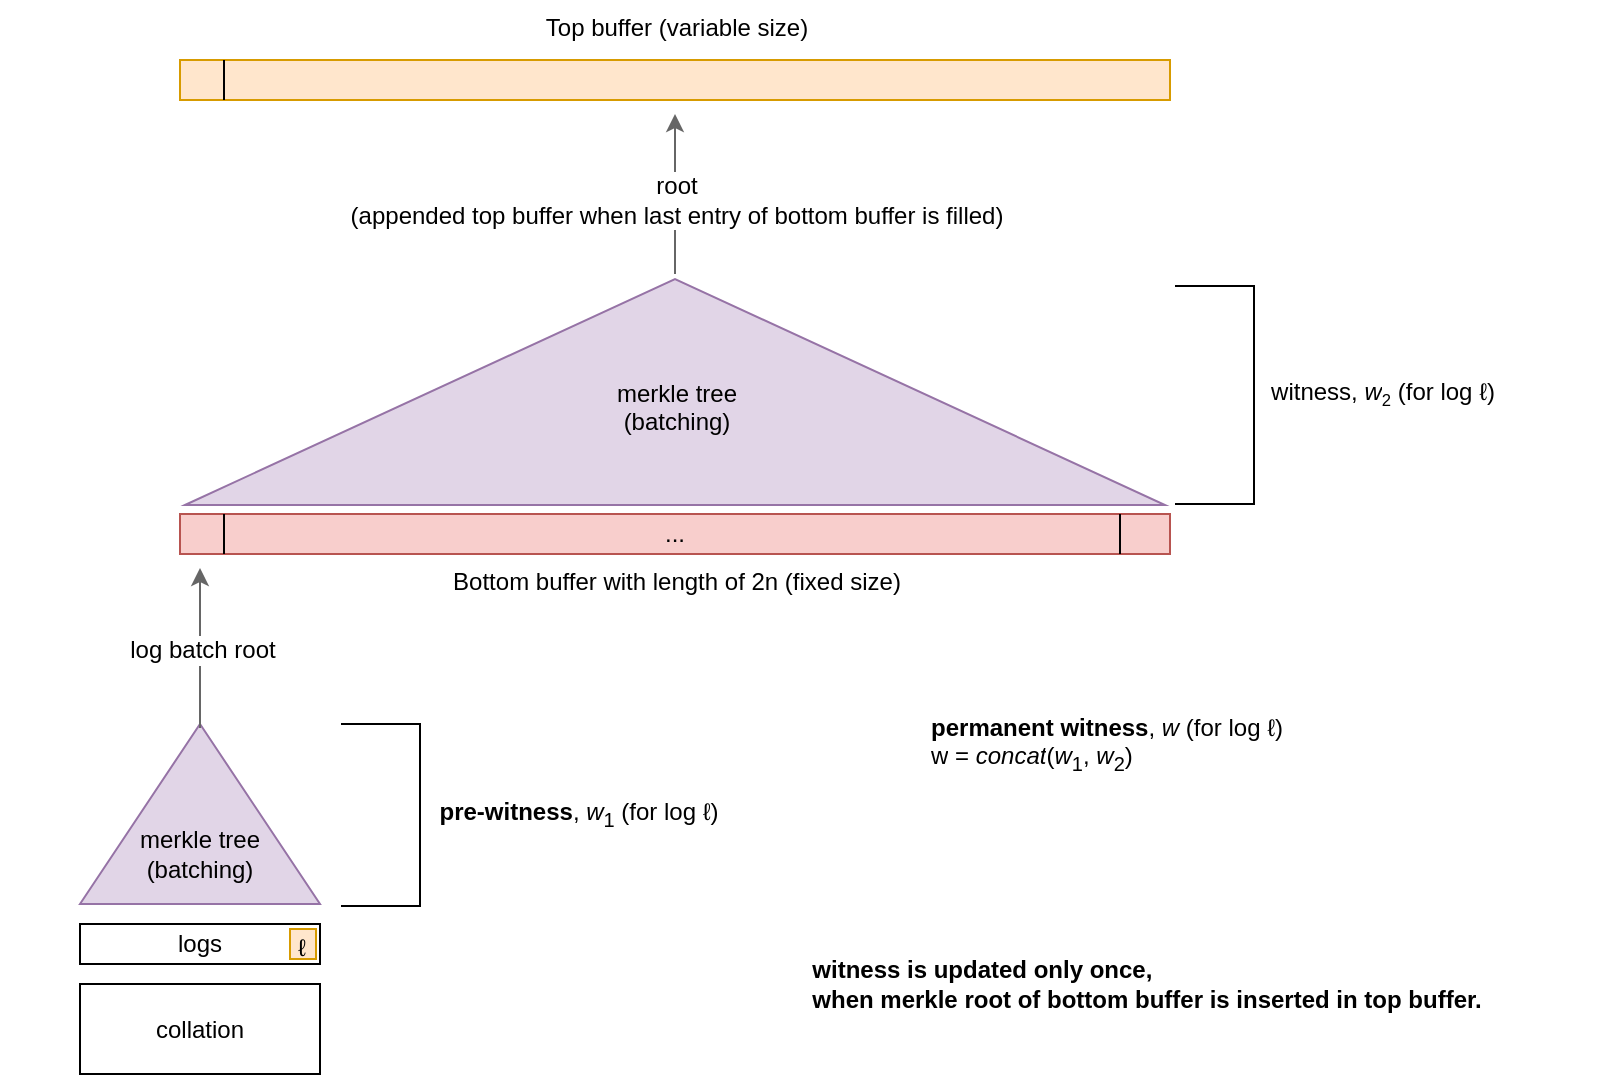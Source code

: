 <mxfile version="12.3.7" type="device" pages="1"><diagram id="0iFUu3Kc33tfRUjFVgCc" name="Page-1"><mxGraphModel dx="1426" dy="794" grid="0" gridSize="10" guides="1" tooltips="1" connect="1" arrows="1" fold="1" page="1" pageScale="1" pageWidth="1169" pageHeight="827" math="0" shadow="0"><root><mxCell id="0"/><mxCell id="1" parent="0"/><mxCell id="r87E2LcjmNnvm69ABEbf-1" value="collation" style="rounded=0;whiteSpace=wrap;html=1;" vertex="1" parent="1"><mxGeometry x="160" y="505" width="120" height="45" as="geometry"/></mxCell><mxCell id="r87E2LcjmNnvm69ABEbf-2" value="logs" style="rounded=0;whiteSpace=wrap;html=1;" vertex="1" parent="1"><mxGeometry x="160" y="475" width="120" height="20" as="geometry"/></mxCell><mxCell id="r87E2LcjmNnvm69ABEbf-3" value="" style="triangle;whiteSpace=wrap;html=1;rotation=-90;fillColor=#e1d5e7;strokeColor=#9673a6;" vertex="1" parent="1"><mxGeometry x="175" y="360" width="90" height="120" as="geometry"/></mxCell><mxCell id="r87E2LcjmNnvm69ABEbf-4" value="merkle tree&lt;br&gt;(batching)" style="text;html=1;strokeColor=none;fillColor=none;align=center;verticalAlign=middle;whiteSpace=wrap;rounded=0;" vertex="1" parent="1"><mxGeometry x="120" y="420" width="200" height="40" as="geometry"/></mxCell><mxCell id="r87E2LcjmNnvm69ABEbf-6" value="" style="endArrow=classic;html=1;fillColor=#f5f5f5;strokeColor=#666666;" edge="1" parent="1"><mxGeometry width="50" height="50" relative="1" as="geometry"><mxPoint x="220" y="377" as="sourcePoint"/><mxPoint x="220" y="297" as="targetPoint"/></mxGeometry></mxCell><mxCell id="r87E2LcjmNnvm69ABEbf-46" value="log batch root" style="text;html=1;align=center;verticalAlign=middle;resizable=0;points=[];;labelBackgroundColor=#ffffff;" vertex="1" connectable="0" parent="r87E2LcjmNnvm69ABEbf-6"><mxGeometry x="-0.025" y="-1" relative="1" as="geometry"><mxPoint as="offset"/></mxGeometry></mxCell><mxCell id="r87E2LcjmNnvm69ABEbf-7" value="..." style="rounded=0;whiteSpace=wrap;html=1;fillColor=#f8cecc;strokeColor=#b85450;" vertex="1" parent="1"><mxGeometry x="210" y="270" width="495" height="20" as="geometry"/></mxCell><mxCell id="r87E2LcjmNnvm69ABEbf-8" value="" style="endArrow=none;html=1;" edge="1" parent="1"><mxGeometry width="50" height="50" relative="1" as="geometry"><mxPoint x="232" y="290" as="sourcePoint"/><mxPoint x="232" y="270" as="targetPoint"/></mxGeometry></mxCell><mxCell id="r87E2LcjmNnvm69ABEbf-9" value="Bottom buffer with length of 2n&amp;nbsp;(fixed size)" style="text;html=1;align=center;" vertex="1" parent="1"><mxGeometry x="332.5" y="290" width="250" height="30" as="geometry"/></mxCell><mxCell id="r87E2LcjmNnvm69ABEbf-14" value="" style="triangle;whiteSpace=wrap;html=1;rotation=-90;fillColor=#e1d5e7;strokeColor=#9673a6;" vertex="1" parent="1"><mxGeometry x="401" y="-36" width="113" height="490" as="geometry"/></mxCell><mxCell id="r87E2LcjmNnvm69ABEbf-15" value="merkle tree&lt;br&gt;(batching)" style="text;html=1;align=center;" vertex="1" parent="1"><mxGeometry x="387.5" y="195.5" width="140" height="30" as="geometry"/></mxCell><mxCell id="r87E2LcjmNnvm69ABEbf-16" value="" style="endArrow=none;html=1;" edge="1" parent="1"><mxGeometry width="50" height="50" relative="1" as="geometry"><mxPoint x="680" y="290" as="sourcePoint"/><mxPoint x="680" y="270" as="targetPoint"/></mxGeometry></mxCell><mxCell id="r87E2LcjmNnvm69ABEbf-17" value="" style="endArrow=classic;html=1;fillColor=#f5f5f5;strokeColor=#666666;" edge="1" parent="1"><mxGeometry width="50" height="50" relative="1" as="geometry"><mxPoint x="457.5" y="150" as="sourcePoint"/><mxPoint x="457.5" y="70" as="targetPoint"/></mxGeometry></mxCell><mxCell id="r87E2LcjmNnvm69ABEbf-45" value="root&lt;br&gt;(appended top buffer when last entry of bottom buffer is filled)" style="text;html=1;align=center;verticalAlign=middle;resizable=0;points=[];;labelBackgroundColor=#ffffff;" vertex="1" connectable="0" parent="r87E2LcjmNnvm69ABEbf-17"><mxGeometry x="-0.075" y="1" relative="1" as="geometry"><mxPoint x="1" as="offset"/></mxGeometry></mxCell><mxCell id="r87E2LcjmNnvm69ABEbf-19" value="" style="rounded=0;whiteSpace=wrap;html=1;fillColor=#ffe6cc;strokeColor=#d79b00;" vertex="1" parent="1"><mxGeometry x="210" y="43" width="495" height="20" as="geometry"/></mxCell><mxCell id="r87E2LcjmNnvm69ABEbf-20" value="" style="endArrow=none;html=1;" edge="1" parent="1"><mxGeometry width="50" height="50" relative="1" as="geometry"><mxPoint x="232" y="63" as="sourcePoint"/><mxPoint x="232" y="43" as="targetPoint"/></mxGeometry></mxCell><mxCell id="r87E2LcjmNnvm69ABEbf-23" value="Top buffer (variable size)" style="text;html=1;align=center;" vertex="1" parent="1"><mxGeometry x="332.5" y="13" width="250" height="30" as="geometry"/></mxCell><mxCell id="r87E2LcjmNnvm69ABEbf-25" value="" style="shape=partialRectangle;whiteSpace=wrap;html=1;bottom=1;right=1;left=1;top=0;fillColor=none;routingCenterX=-0.5;rotation=-90;" vertex="1" parent="1"><mxGeometry x="265" y="401" width="91" height="39" as="geometry"/></mxCell><mxCell id="r87E2LcjmNnvm69ABEbf-26" value="&lt;b&gt;pre-witness&lt;/b&gt;, &lt;font face=&quot;apple sd gothic neo, helvetica, sans-serif&quot;&gt;&lt;span style=&quot;background-color: rgb(255 , 255 , 255)&quot;&gt;&lt;i&gt;w&lt;/i&gt;&lt;/span&gt;&lt;/font&gt;&lt;sub&gt;1&lt;/sub&gt; (for log &lt;font face=&quot;Apple SD Gothic NEO, helvetica, sans-serif&quot;&gt;ℓ&lt;/font&gt;)" style="text;html=1;strokeColor=none;fillColor=none;align=center;verticalAlign=middle;whiteSpace=wrap;rounded=0;" vertex="1" parent="1"><mxGeometry x="290.5" y="410" width="237" height="20" as="geometry"/></mxCell><mxCell id="r87E2LcjmNnvm69ABEbf-27" value="" style="rounded=0;whiteSpace=wrap;html=1;fillColor=#ffe6cc;strokeColor=#d79b00;" vertex="1" parent="1"><mxGeometry x="265" y="477.5" width="13" height="15" as="geometry"/></mxCell><mxCell id="r87E2LcjmNnvm69ABEbf-34" value="ℓ" style="text;html=1;" vertex="1" parent="1"><mxGeometry x="267" y="472.5" width="10" height="20" as="geometry"/></mxCell><mxCell id="r87E2LcjmNnvm69ABEbf-38" value="witness, &lt;i&gt;w&lt;/i&gt;&lt;span style=&quot;font-family: &amp;#34;apple sd gothic neo&amp;#34; , &amp;#34;helvetica&amp;#34; , sans-serif ; background-color: rgb(255 , 255 , 255)&quot;&gt;&lt;span style=&quot;font-size: 10px&quot;&gt;&lt;sub&gt;2&lt;/sub&gt;&lt;/span&gt;&lt;/span&gt;&amp;nbsp;(for log &lt;font face=&quot;Apple SD Gothic NEO, helvetica, sans-serif&quot;&gt;ℓ&lt;/font&gt;)" style="text;html=1;strokeColor=none;fillColor=none;align=center;verticalAlign=middle;whiteSpace=wrap;rounded=0;" vertex="1" parent="1"><mxGeometry x="693" y="199" width="237" height="20" as="geometry"/></mxCell><mxCell id="r87E2LcjmNnvm69ABEbf-39" value="" style="shape=partialRectangle;whiteSpace=wrap;html=1;bottom=1;right=1;left=1;top=0;fillColor=none;routingCenterX=-0.5;rotation=-90;" vertex="1" parent="1"><mxGeometry x="673" y="191" width="109" height="39" as="geometry"/></mxCell><mxCell id="r87E2LcjmNnvm69ABEbf-40" value="&lt;b&gt;permanent witness&lt;/b&gt;,&amp;nbsp;&lt;span style=&quot;font-family: &amp;#34;apple sd gothic neo&amp;#34; , &amp;#34;helvetica&amp;#34; , sans-serif ; background-color: rgb(255 , 255 , 255)&quot;&gt;&lt;i&gt;w&lt;/i&gt;&lt;/span&gt;&amp;nbsp;(for log &lt;font face=&quot;Apple SD Gothic NEO, helvetica, sans-serif&quot;&gt;ℓ&lt;/font&gt;)&lt;br&gt;&lt;div style=&quot;text-align: left&quot;&gt;&lt;span style=&quot;background-color: rgb(255 , 255 , 255) ; font-family: &amp;#34;apple sd gothic neo&amp;#34; , &amp;#34;helvetica&amp;#34; , sans-serif&quot;&gt;w&lt;/span&gt;&lt;span style=&quot;background-color: rgb(255 , 255 , 255) ; font-family: &amp;#34;apple sd gothic neo&amp;#34; , &amp;#34;helvetica&amp;#34; , sans-serif&quot;&gt; = &lt;/span&gt;&lt;i style=&quot;font-family: &amp;#34;apple sd gothic neo&amp;#34; , &amp;#34;helvetica&amp;#34; , sans-serif&quot;&gt;concat&lt;/i&gt;&lt;span style=&quot;background-color: rgb(255 , 255 , 255) ; font-family: &amp;#34;apple sd gothic neo&amp;#34; , &amp;#34;helvetica&amp;#34; , sans-serif&quot;&gt;(&lt;/span&gt;&lt;i style=&quot;font-family: &amp;#34;apple sd gothic neo&amp;#34; , &amp;#34;helvetica&amp;#34; , sans-serif&quot;&gt;w&lt;/i&gt;&lt;sub style=&quot;font-family: &amp;#34;apple sd gothic neo&amp;#34; , &amp;#34;helvetica&amp;#34; , sans-serif&quot;&gt;1&lt;/sub&gt;&lt;span style=&quot;background-color: rgb(255 , 255 , 255) ; font-family: &amp;#34;apple sd gothic neo&amp;#34; , &amp;#34;helvetica&amp;#34; , sans-serif&quot;&gt;, &lt;/span&gt;&lt;i style=&quot;font-family: &amp;#34;apple sd gothic neo&amp;#34; , &amp;#34;helvetica&amp;#34; , sans-serif&quot;&gt;w&lt;/i&gt;&lt;sub style=&quot;font-family: &amp;#34;apple sd gothic neo&amp;#34; , &amp;#34;helvetica&amp;#34; , sans-serif&quot;&gt;2&lt;/sub&gt;&lt;span style=&quot;background-color: rgb(255 , 255 , 255) ; font-family: &amp;#34;apple sd gothic neo&amp;#34; , &amp;#34;helvetica&amp;#34; , sans-serif&quot;&gt;)&lt;/span&gt;&lt;/div&gt;" style="text;html=1;strokeColor=none;fillColor=none;align=center;verticalAlign=middle;whiteSpace=wrap;rounded=0;" vertex="1" parent="1"><mxGeometry x="554.5" y="368" width="237" height="33" as="geometry"/></mxCell><mxCell id="r87E2LcjmNnvm69ABEbf-48" value="&lt;div style=&quot;text-align: left&quot;&gt;&lt;span&gt;&lt;b&gt;witness is updated only once,&lt;/b&gt;&lt;/span&gt;&lt;/div&gt;&lt;b&gt;when merkle root of bottom buffer is inserted in top buffer.&lt;/b&gt;" style="text;html=1;strokeColor=none;fillColor=none;align=center;verticalAlign=middle;whiteSpace=wrap;rounded=0;" vertex="1" parent="1"><mxGeometry x="468.5" y="495" width="449" height="20" as="geometry"/></mxCell></root></mxGraphModel></diagram></mxfile>
